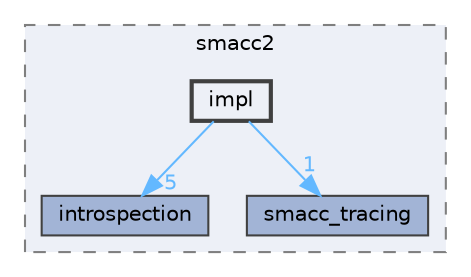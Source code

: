 digraph "smacc2/include/smacc2/impl"
{
 // LATEX_PDF_SIZE
  bgcolor="transparent";
  edge [fontname=Helvetica,fontsize=10,labelfontname=Helvetica,labelfontsize=10];
  node [fontname=Helvetica,fontsize=10,shape=box,height=0.2,width=0.4];
  compound=true
  subgraph clusterdir_eed814b621bc5ee467e6b11379354493 {
    graph [ bgcolor="#edf0f7", pencolor="grey50", label="smacc2", fontname=Helvetica,fontsize=10 style="filled,dashed", URL="dir_eed814b621bc5ee467e6b11379354493.html",tooltip=""]
  dir_8d0f861b65407fbd05853a3924370552 [label="introspection", fillcolor="#a2b4d6", color="grey25", style="filled", URL="dir_8d0f861b65407fbd05853a3924370552.html",tooltip=""];
  dir_ca2f1dd51c235f3703870d779580f719 [label="smacc_tracing", fillcolor="#a2b4d6", color="grey25", style="filled", URL="dir_ca2f1dd51c235f3703870d779580f719.html",tooltip=""];
  dir_b3b7ff40e084fb7b961048203109908b [label="impl", fillcolor="#edf0f7", color="grey25", style="filled,bold", URL="dir_b3b7ff40e084fb7b961048203109908b.html",tooltip=""];
  }
  dir_b3b7ff40e084fb7b961048203109908b->dir_8d0f861b65407fbd05853a3924370552 [headlabel="5", labeldistance=1.5 headhref="dir_000044_000065.html" color="steelblue1" fontcolor="steelblue1"];
  dir_b3b7ff40e084fb7b961048203109908b->dir_ca2f1dd51c235f3703870d779580f719 [headlabel="1", labeldistance=1.5 headhref="dir_000044_000106.html" color="steelblue1" fontcolor="steelblue1"];
}

